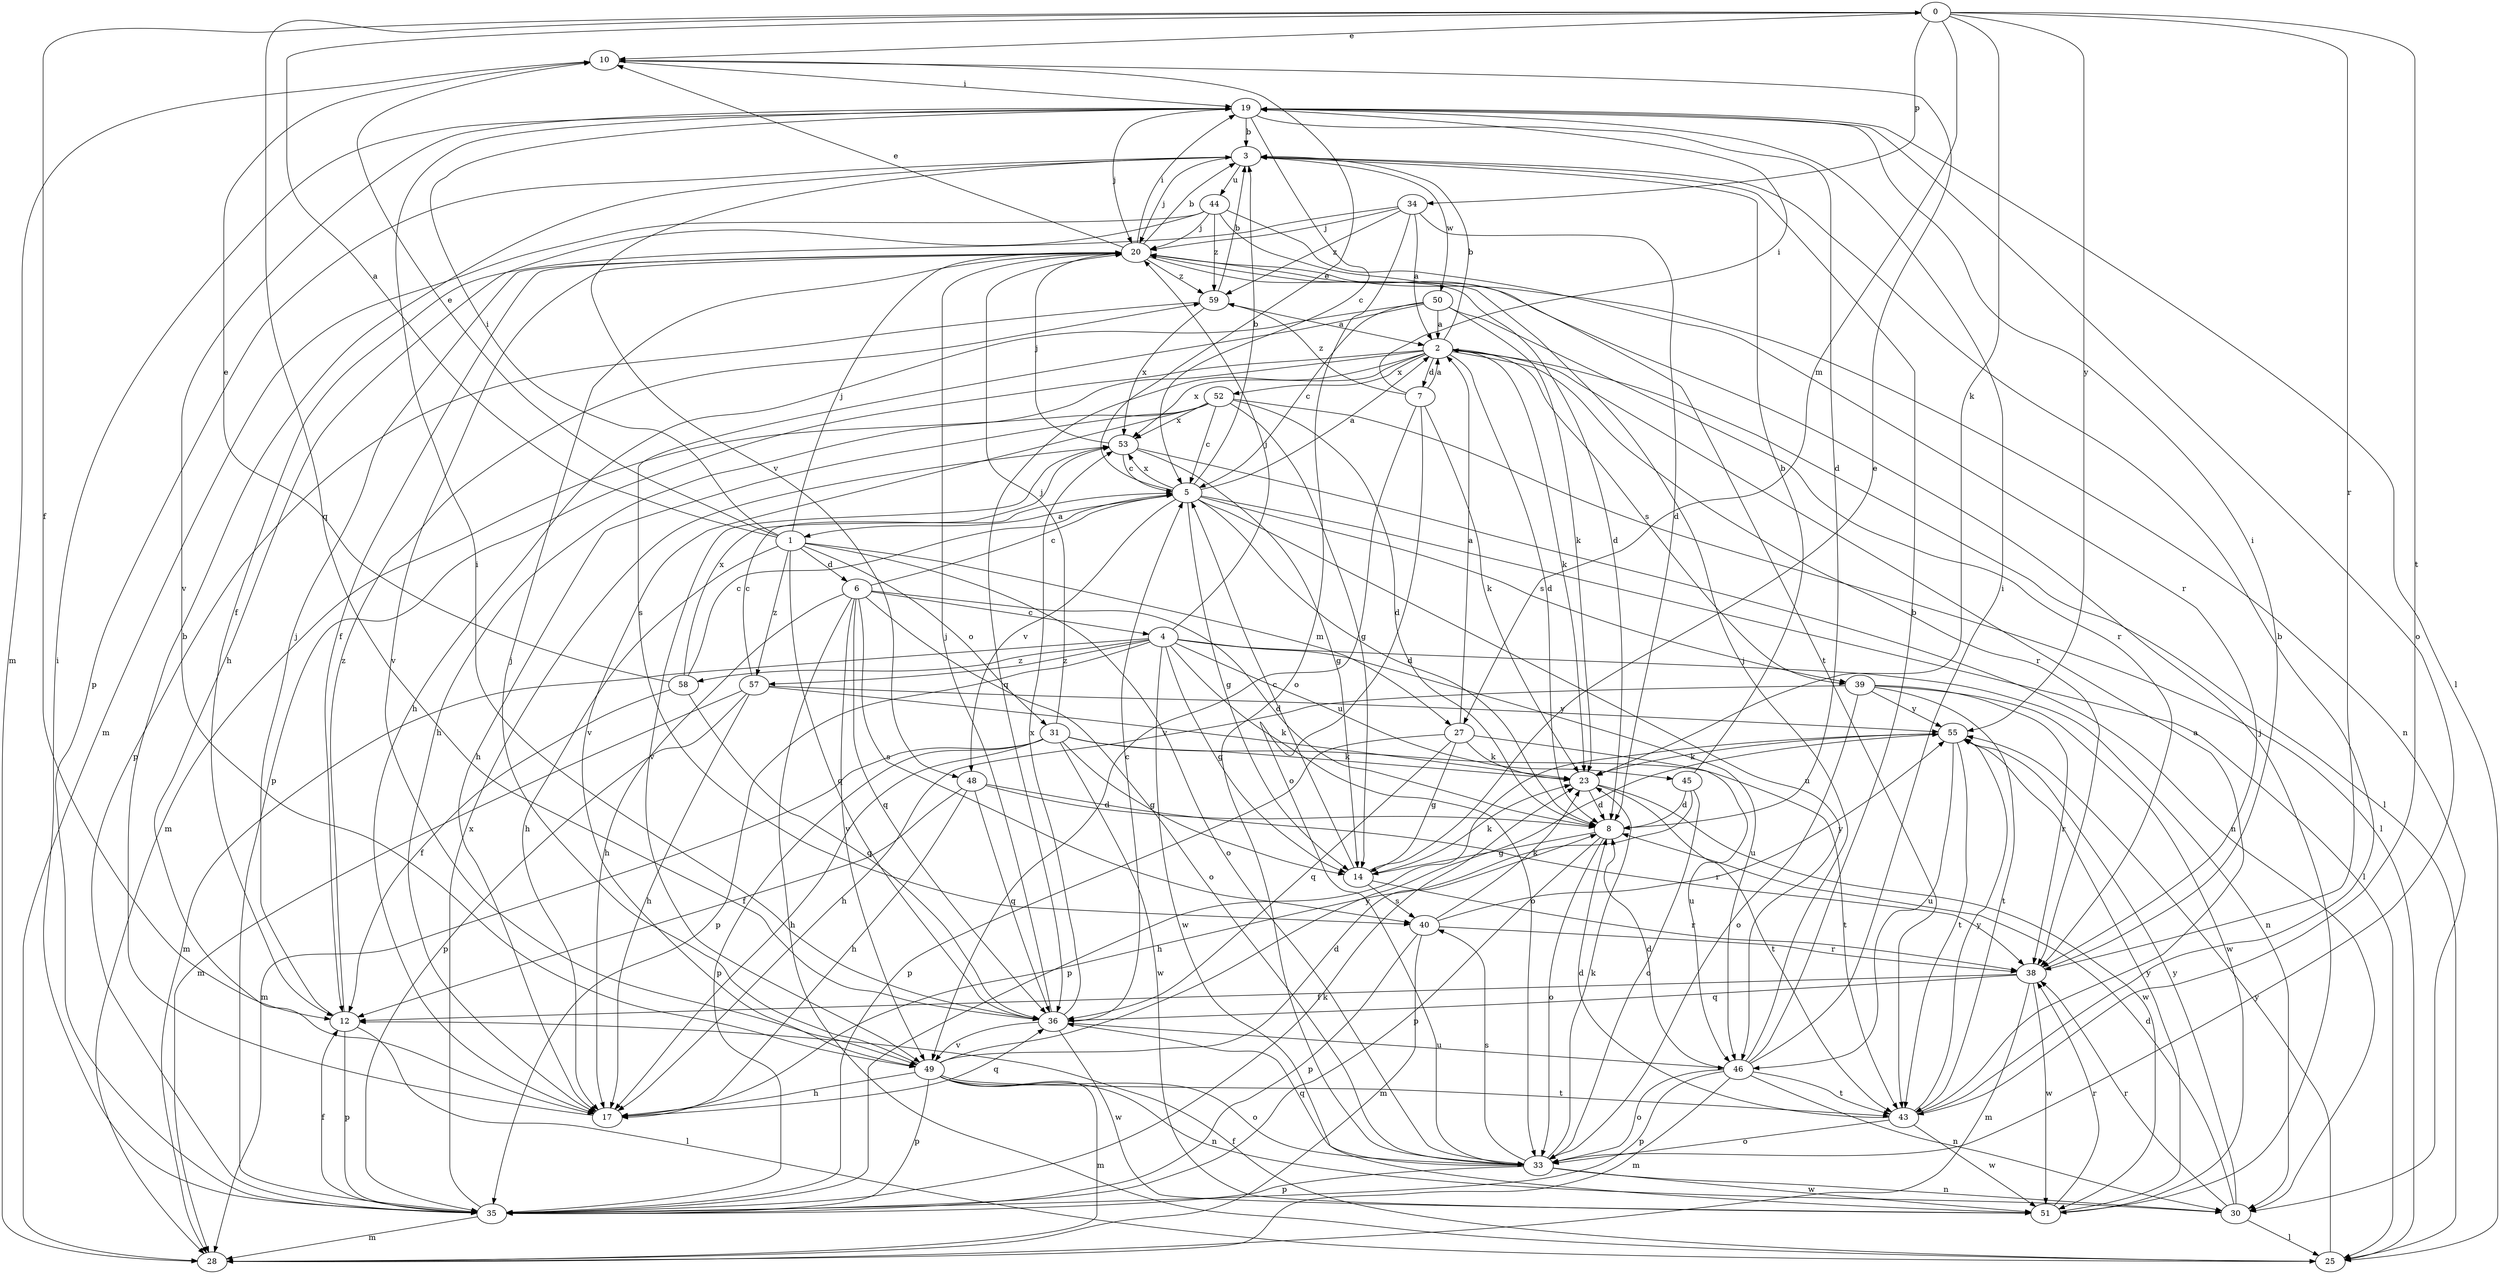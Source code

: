 strict digraph  {
0;
1;
2;
3;
4;
5;
6;
7;
8;
10;
12;
14;
17;
19;
20;
23;
25;
27;
28;
30;
31;
33;
34;
35;
36;
38;
39;
40;
43;
44;
45;
46;
48;
49;
50;
51;
52;
53;
55;
57;
58;
59;
0 -> 10  [label=e];
0 -> 12  [label=f];
0 -> 23  [label=k];
0 -> 27  [label=m];
0 -> 34  [label=p];
0 -> 36  [label=q];
0 -> 38  [label=r];
0 -> 43  [label=t];
0 -> 55  [label=y];
1 -> 0  [label=a];
1 -> 6  [label=d];
1 -> 10  [label=e];
1 -> 17  [label=h];
1 -> 19  [label=i];
1 -> 20  [label=j];
1 -> 27  [label=m];
1 -> 31  [label=o];
1 -> 33  [label=o];
1 -> 36  [label=q];
1 -> 57  [label=z];
2 -> 3  [label=b];
2 -> 7  [label=d];
2 -> 8  [label=d];
2 -> 17  [label=h];
2 -> 23  [label=k];
2 -> 25  [label=l];
2 -> 35  [label=p];
2 -> 36  [label=q];
2 -> 38  [label=r];
2 -> 39  [label=s];
2 -> 52  [label=x];
2 -> 53  [label=x];
3 -> 20  [label=j];
3 -> 35  [label=p];
3 -> 44  [label=u];
3 -> 48  [label=v];
3 -> 50  [label=w];
4 -> 14  [label=g];
4 -> 20  [label=j];
4 -> 28  [label=m];
4 -> 30  [label=n];
4 -> 33  [label=o];
4 -> 35  [label=p];
4 -> 45  [label=u];
4 -> 46  [label=u];
4 -> 51  [label=w];
4 -> 57  [label=z];
4 -> 58  [label=z];
5 -> 1  [label=a];
5 -> 2  [label=a];
5 -> 3  [label=b];
5 -> 8  [label=d];
5 -> 10  [label=e];
5 -> 14  [label=g];
5 -> 25  [label=l];
5 -> 39  [label=s];
5 -> 46  [label=u];
5 -> 48  [label=v];
5 -> 53  [label=x];
6 -> 4  [label=c];
6 -> 5  [label=c];
6 -> 8  [label=d];
6 -> 17  [label=h];
6 -> 25  [label=l];
6 -> 33  [label=o];
6 -> 36  [label=q];
6 -> 40  [label=s];
6 -> 49  [label=v];
7 -> 2  [label=a];
7 -> 19  [label=i];
7 -> 23  [label=k];
7 -> 33  [label=o];
7 -> 49  [label=v];
7 -> 59  [label=z];
8 -> 14  [label=g];
8 -> 33  [label=o];
8 -> 35  [label=p];
10 -> 19  [label=i];
10 -> 28  [label=m];
12 -> 20  [label=j];
12 -> 25  [label=l];
12 -> 35  [label=p];
12 -> 59  [label=z];
14 -> 5  [label=c];
14 -> 10  [label=e];
14 -> 23  [label=k];
14 -> 38  [label=r];
14 -> 40  [label=s];
17 -> 3  [label=b];
17 -> 36  [label=q];
19 -> 3  [label=b];
19 -> 5  [label=c];
19 -> 8  [label=d];
19 -> 20  [label=j];
19 -> 25  [label=l];
19 -> 33  [label=o];
19 -> 49  [label=v];
20 -> 3  [label=b];
20 -> 8  [label=d];
20 -> 10  [label=e];
20 -> 12  [label=f];
20 -> 19  [label=i];
20 -> 30  [label=n];
20 -> 49  [label=v];
20 -> 59  [label=z];
23 -> 8  [label=d];
23 -> 43  [label=t];
23 -> 51  [label=w];
25 -> 12  [label=f];
25 -> 55  [label=y];
27 -> 2  [label=a];
27 -> 14  [label=g];
27 -> 23  [label=k];
27 -> 35  [label=p];
27 -> 36  [label=q];
27 -> 46  [label=u];
30 -> 8  [label=d];
30 -> 25  [label=l];
30 -> 38  [label=r];
30 -> 55  [label=y];
31 -> 14  [label=g];
31 -> 17  [label=h];
31 -> 20  [label=j];
31 -> 23  [label=k];
31 -> 28  [label=m];
31 -> 35  [label=p];
31 -> 43  [label=t];
31 -> 51  [label=w];
33 -> 23  [label=k];
33 -> 30  [label=n];
33 -> 35  [label=p];
33 -> 36  [label=q];
33 -> 40  [label=s];
33 -> 51  [label=w];
34 -> 2  [label=a];
34 -> 8  [label=d];
34 -> 12  [label=f];
34 -> 20  [label=j];
34 -> 33  [label=o];
34 -> 59  [label=z];
35 -> 12  [label=f];
35 -> 19  [label=i];
35 -> 23  [label=k];
35 -> 28  [label=m];
35 -> 53  [label=x];
36 -> 5  [label=c];
36 -> 19  [label=i];
36 -> 20  [label=j];
36 -> 46  [label=u];
36 -> 49  [label=v];
36 -> 51  [label=w];
36 -> 53  [label=x];
38 -> 12  [label=f];
38 -> 19  [label=i];
38 -> 28  [label=m];
38 -> 36  [label=q];
38 -> 51  [label=w];
39 -> 17  [label=h];
39 -> 33  [label=o];
39 -> 38  [label=r];
39 -> 43  [label=t];
39 -> 51  [label=w];
39 -> 55  [label=y];
40 -> 23  [label=k];
40 -> 28  [label=m];
40 -> 35  [label=p];
40 -> 38  [label=r];
40 -> 55  [label=y];
43 -> 2  [label=a];
43 -> 3  [label=b];
43 -> 8  [label=d];
43 -> 33  [label=o];
43 -> 51  [label=w];
43 -> 55  [label=y];
44 -> 17  [label=h];
44 -> 20  [label=j];
44 -> 28  [label=m];
44 -> 38  [label=r];
44 -> 43  [label=t];
44 -> 59  [label=z];
45 -> 3  [label=b];
45 -> 8  [label=d];
45 -> 17  [label=h];
45 -> 33  [label=o];
46 -> 3  [label=b];
46 -> 8  [label=d];
46 -> 19  [label=i];
46 -> 20  [label=j];
46 -> 28  [label=m];
46 -> 30  [label=n];
46 -> 33  [label=o];
46 -> 35  [label=p];
46 -> 43  [label=t];
48 -> 8  [label=d];
48 -> 12  [label=f];
48 -> 17  [label=h];
48 -> 36  [label=q];
48 -> 38  [label=r];
49 -> 8  [label=d];
49 -> 17  [label=h];
49 -> 20  [label=j];
49 -> 28  [label=m];
49 -> 30  [label=n];
49 -> 33  [label=o];
49 -> 35  [label=p];
49 -> 43  [label=t];
49 -> 55  [label=y];
50 -> 2  [label=a];
50 -> 5  [label=c];
50 -> 17  [label=h];
50 -> 23  [label=k];
50 -> 38  [label=r];
50 -> 40  [label=s];
51 -> 20  [label=j];
51 -> 38  [label=r];
51 -> 55  [label=y];
52 -> 5  [label=c];
52 -> 8  [label=d];
52 -> 14  [label=g];
52 -> 17  [label=h];
52 -> 25  [label=l];
52 -> 28  [label=m];
52 -> 49  [label=v];
52 -> 53  [label=x];
53 -> 5  [label=c];
53 -> 14  [label=g];
53 -> 20  [label=j];
53 -> 30  [label=n];
53 -> 49  [label=v];
55 -> 23  [label=k];
55 -> 35  [label=p];
55 -> 43  [label=t];
55 -> 46  [label=u];
57 -> 5  [label=c];
57 -> 17  [label=h];
57 -> 23  [label=k];
57 -> 28  [label=m];
57 -> 35  [label=p];
57 -> 55  [label=y];
58 -> 5  [label=c];
58 -> 10  [label=e];
58 -> 12  [label=f];
58 -> 36  [label=q];
58 -> 53  [label=x];
59 -> 2  [label=a];
59 -> 3  [label=b];
59 -> 35  [label=p];
59 -> 53  [label=x];
}
